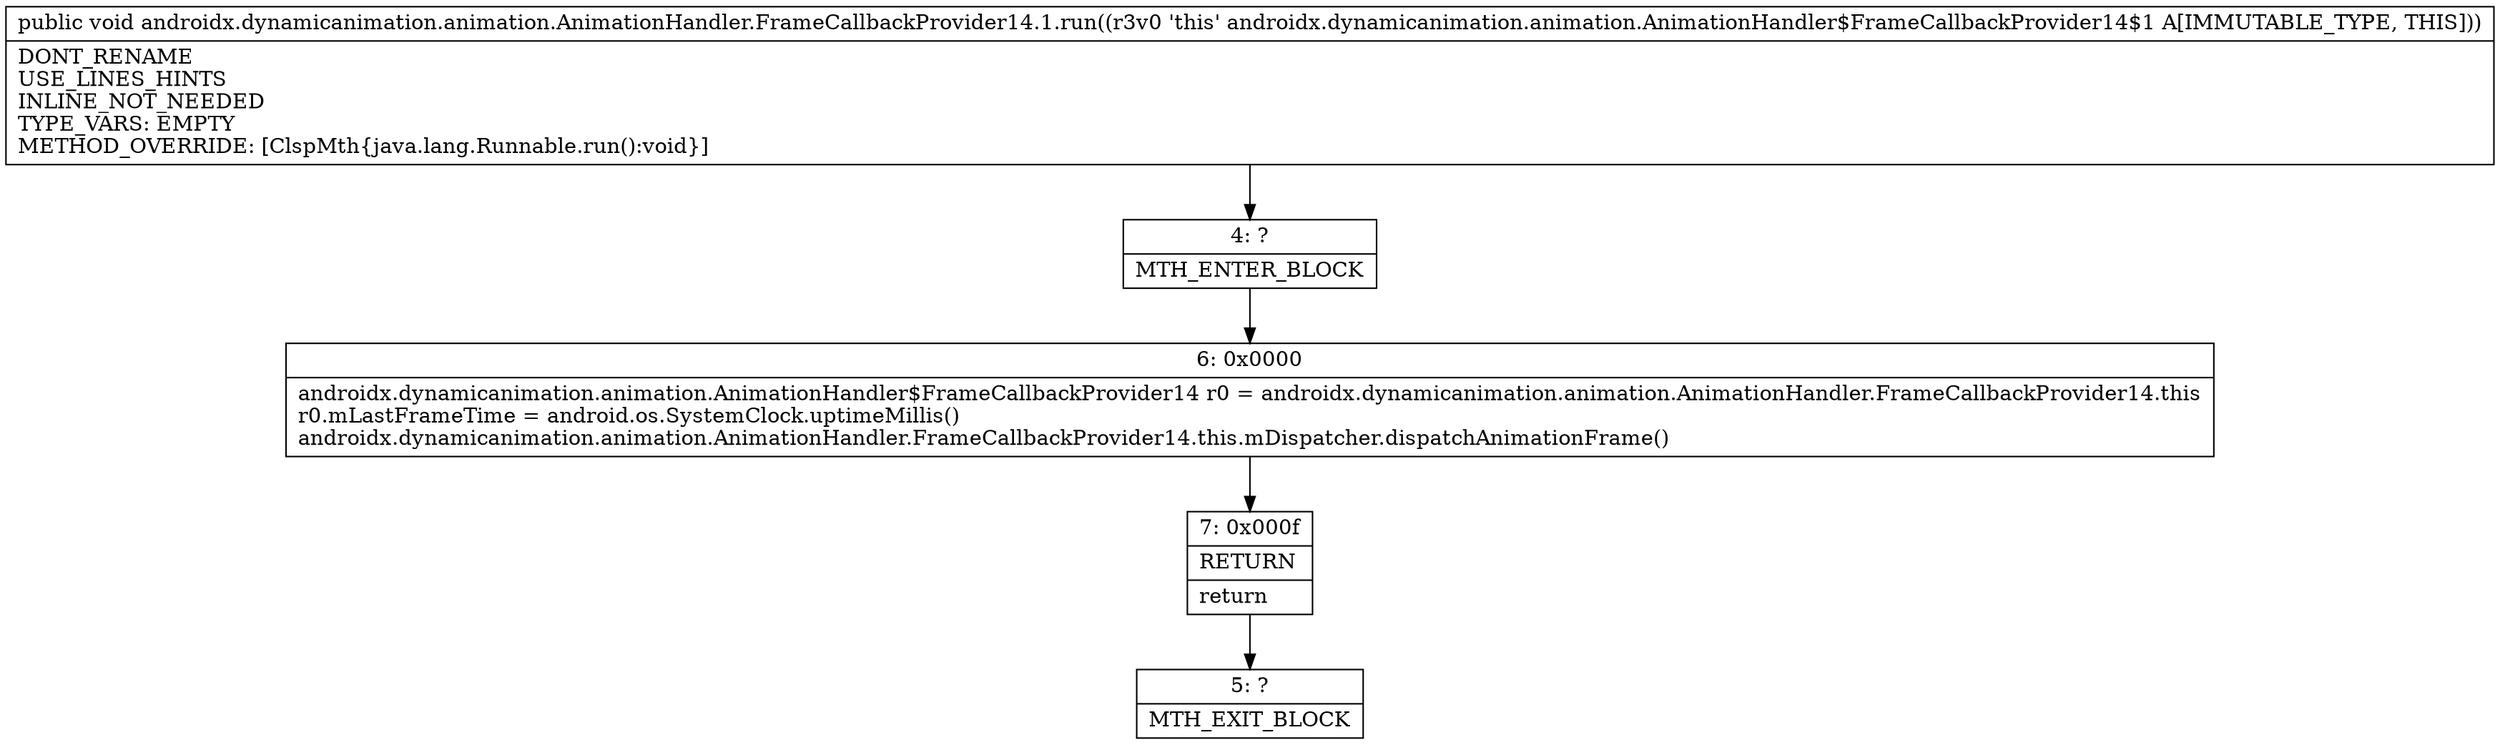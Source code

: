 digraph "CFG forandroidx.dynamicanimation.animation.AnimationHandler.FrameCallbackProvider14.1.run()V" {
Node_4 [shape=record,label="{4\:\ ?|MTH_ENTER_BLOCK\l}"];
Node_6 [shape=record,label="{6\:\ 0x0000|androidx.dynamicanimation.animation.AnimationHandler$FrameCallbackProvider14 r0 = androidx.dynamicanimation.animation.AnimationHandler.FrameCallbackProvider14.this\lr0.mLastFrameTime = android.os.SystemClock.uptimeMillis()\landroidx.dynamicanimation.animation.AnimationHandler.FrameCallbackProvider14.this.mDispatcher.dispatchAnimationFrame()\l}"];
Node_7 [shape=record,label="{7\:\ 0x000f|RETURN\l|return\l}"];
Node_5 [shape=record,label="{5\:\ ?|MTH_EXIT_BLOCK\l}"];
MethodNode[shape=record,label="{public void androidx.dynamicanimation.animation.AnimationHandler.FrameCallbackProvider14.1.run((r3v0 'this' androidx.dynamicanimation.animation.AnimationHandler$FrameCallbackProvider14$1 A[IMMUTABLE_TYPE, THIS]))  | DONT_RENAME\lUSE_LINES_HINTS\lINLINE_NOT_NEEDED\lTYPE_VARS: EMPTY\lMETHOD_OVERRIDE: [ClspMth\{java.lang.Runnable.run():void\}]\l}"];
MethodNode -> Node_4;Node_4 -> Node_6;
Node_6 -> Node_7;
Node_7 -> Node_5;
}

